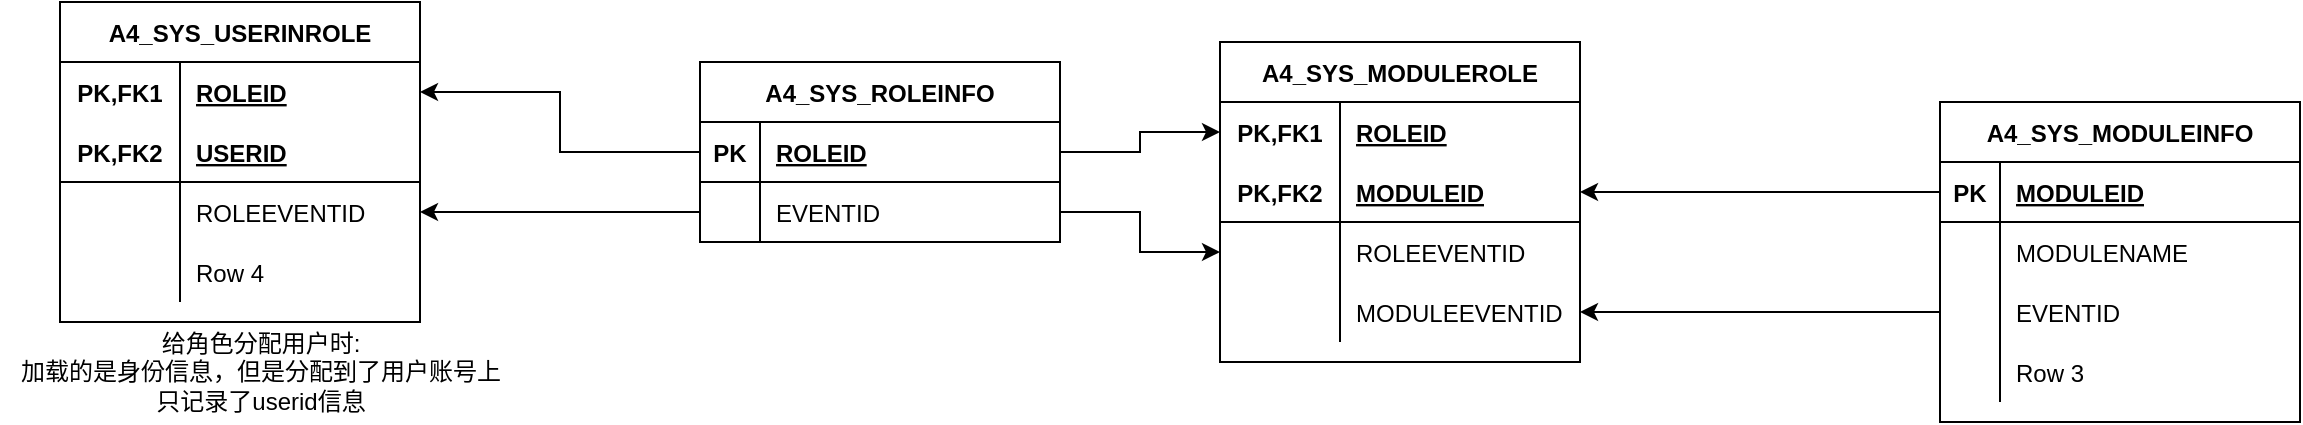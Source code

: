 <mxfile version="15.1.4" type="github">
  <diagram id="LfFuWhnvdSPOQBBMKqEx" name="Page-1">
    <mxGraphModel dx="2249" dy="761" grid="1" gridSize="10" guides="1" tooltips="1" connect="1" arrows="1" fold="1" page="1" pageScale="1" pageWidth="827" pageHeight="1169" math="0" shadow="0">
      <root>
        <mxCell id="0" />
        <mxCell id="1" parent="0" />
        <mxCell id="RHD-6Kkyox2Mu23NZGxg-42" value="A4_SYS_ROLEINFO" style="shape=table;startSize=30;container=1;collapsible=1;childLayout=tableLayout;fixedRows=1;rowLines=0;fontStyle=1;align=center;resizeLast=1;" vertex="1" parent="1">
          <mxGeometry x="200" y="310" width="180" height="90" as="geometry">
            <mxRectangle x="200" y="200" width="60" height="30" as="alternateBounds" />
          </mxGeometry>
        </mxCell>
        <mxCell id="RHD-6Kkyox2Mu23NZGxg-43" value="" style="shape=partialRectangle;collapsible=0;dropTarget=0;pointerEvents=0;fillColor=none;top=0;left=0;bottom=1;right=0;points=[[0,0.5],[1,0.5]];portConstraint=eastwest;" vertex="1" parent="RHD-6Kkyox2Mu23NZGxg-42">
          <mxGeometry y="30" width="180" height="30" as="geometry" />
        </mxCell>
        <mxCell id="RHD-6Kkyox2Mu23NZGxg-44" value="PK" style="shape=partialRectangle;connectable=0;fillColor=none;top=0;left=0;bottom=0;right=0;fontStyle=1;overflow=hidden;" vertex="1" parent="RHD-6Kkyox2Mu23NZGxg-43">
          <mxGeometry width="30" height="30" as="geometry" />
        </mxCell>
        <mxCell id="RHD-6Kkyox2Mu23NZGxg-45" value="ROLEID" style="shape=partialRectangle;connectable=0;fillColor=none;top=0;left=0;bottom=0;right=0;align=left;spacingLeft=6;fontStyle=5;overflow=hidden;" vertex="1" parent="RHD-6Kkyox2Mu23NZGxg-43">
          <mxGeometry x="30" width="150" height="30" as="geometry" />
        </mxCell>
        <mxCell id="RHD-6Kkyox2Mu23NZGxg-46" value="" style="shape=partialRectangle;collapsible=0;dropTarget=0;pointerEvents=0;fillColor=none;top=0;left=0;bottom=0;right=0;points=[[0,0.5],[1,0.5]];portConstraint=eastwest;" vertex="1" parent="RHD-6Kkyox2Mu23NZGxg-42">
          <mxGeometry y="60" width="180" height="30" as="geometry" />
        </mxCell>
        <mxCell id="RHD-6Kkyox2Mu23NZGxg-47" value="" style="shape=partialRectangle;connectable=0;fillColor=none;top=0;left=0;bottom=0;right=0;editable=1;overflow=hidden;" vertex="1" parent="RHD-6Kkyox2Mu23NZGxg-46">
          <mxGeometry width="30" height="30" as="geometry" />
        </mxCell>
        <mxCell id="RHD-6Kkyox2Mu23NZGxg-48" value="EVENTID" style="shape=partialRectangle;connectable=0;fillColor=none;top=0;left=0;bottom=0;right=0;align=left;spacingLeft=6;overflow=hidden;" vertex="1" parent="RHD-6Kkyox2Mu23NZGxg-46">
          <mxGeometry x="30" width="150" height="30" as="geometry" />
        </mxCell>
        <mxCell id="RHD-6Kkyox2Mu23NZGxg-68" value="A4_SYS_MODULEROLE" style="shape=table;startSize=30;container=1;collapsible=1;childLayout=tableLayout;fixedRows=1;rowLines=0;fontStyle=1;align=center;resizeLast=1;" vertex="1" parent="1">
          <mxGeometry x="460" y="300" width="180" height="160" as="geometry" />
        </mxCell>
        <mxCell id="RHD-6Kkyox2Mu23NZGxg-69" value="" style="shape=partialRectangle;collapsible=0;dropTarget=0;pointerEvents=0;fillColor=none;top=0;left=0;bottom=0;right=0;points=[[0,0.5],[1,0.5]];portConstraint=eastwest;" vertex="1" parent="RHD-6Kkyox2Mu23NZGxg-68">
          <mxGeometry y="30" width="180" height="30" as="geometry" />
        </mxCell>
        <mxCell id="RHD-6Kkyox2Mu23NZGxg-70" value="PK,FK1" style="shape=partialRectangle;connectable=0;fillColor=none;top=0;left=0;bottom=0;right=0;fontStyle=1;overflow=hidden;" vertex="1" parent="RHD-6Kkyox2Mu23NZGxg-69">
          <mxGeometry width="60" height="30" as="geometry" />
        </mxCell>
        <mxCell id="RHD-6Kkyox2Mu23NZGxg-71" value="ROLEID" style="shape=partialRectangle;connectable=0;fillColor=none;top=0;left=0;bottom=0;right=0;align=left;spacingLeft=6;fontStyle=5;overflow=hidden;" vertex="1" parent="RHD-6Kkyox2Mu23NZGxg-69">
          <mxGeometry x="60" width="120" height="30" as="geometry" />
        </mxCell>
        <mxCell id="RHD-6Kkyox2Mu23NZGxg-72" value="" style="shape=partialRectangle;collapsible=0;dropTarget=0;pointerEvents=0;fillColor=none;top=0;left=0;bottom=1;right=0;points=[[0,0.5],[1,0.5]];portConstraint=eastwest;" vertex="1" parent="RHD-6Kkyox2Mu23NZGxg-68">
          <mxGeometry y="60" width="180" height="30" as="geometry" />
        </mxCell>
        <mxCell id="RHD-6Kkyox2Mu23NZGxg-73" value="PK,FK2" style="shape=partialRectangle;connectable=0;fillColor=none;top=0;left=0;bottom=0;right=0;fontStyle=1;overflow=hidden;" vertex="1" parent="RHD-6Kkyox2Mu23NZGxg-72">
          <mxGeometry width="60" height="30" as="geometry" />
        </mxCell>
        <mxCell id="RHD-6Kkyox2Mu23NZGxg-74" value="MODULEID" style="shape=partialRectangle;connectable=0;fillColor=none;top=0;left=0;bottom=0;right=0;align=left;spacingLeft=6;fontStyle=5;overflow=hidden;" vertex="1" parent="RHD-6Kkyox2Mu23NZGxg-72">
          <mxGeometry x="60" width="120" height="30" as="geometry" />
        </mxCell>
        <mxCell id="RHD-6Kkyox2Mu23NZGxg-75" value="" style="shape=partialRectangle;collapsible=0;dropTarget=0;pointerEvents=0;fillColor=none;top=0;left=0;bottom=0;right=0;points=[[0,0.5],[1,0.5]];portConstraint=eastwest;" vertex="1" parent="RHD-6Kkyox2Mu23NZGxg-68">
          <mxGeometry y="90" width="180" height="30" as="geometry" />
        </mxCell>
        <mxCell id="RHD-6Kkyox2Mu23NZGxg-76" value="" style="shape=partialRectangle;connectable=0;fillColor=none;top=0;left=0;bottom=0;right=0;editable=1;overflow=hidden;" vertex="1" parent="RHD-6Kkyox2Mu23NZGxg-75">
          <mxGeometry width="60" height="30" as="geometry" />
        </mxCell>
        <mxCell id="RHD-6Kkyox2Mu23NZGxg-77" value="ROLEEVENTID" style="shape=partialRectangle;connectable=0;fillColor=none;top=0;left=0;bottom=0;right=0;align=left;spacingLeft=6;overflow=hidden;" vertex="1" parent="RHD-6Kkyox2Mu23NZGxg-75">
          <mxGeometry x="60" width="120" height="30" as="geometry" />
        </mxCell>
        <mxCell id="RHD-6Kkyox2Mu23NZGxg-78" value="" style="shape=partialRectangle;collapsible=0;dropTarget=0;pointerEvents=0;fillColor=none;top=0;left=0;bottom=0;right=0;points=[[0,0.5],[1,0.5]];portConstraint=eastwest;" vertex="1" parent="RHD-6Kkyox2Mu23NZGxg-68">
          <mxGeometry y="120" width="180" height="30" as="geometry" />
        </mxCell>
        <mxCell id="RHD-6Kkyox2Mu23NZGxg-79" value="" style="shape=partialRectangle;connectable=0;fillColor=none;top=0;left=0;bottom=0;right=0;editable=1;overflow=hidden;" vertex="1" parent="RHD-6Kkyox2Mu23NZGxg-78">
          <mxGeometry width="60" height="30" as="geometry" />
        </mxCell>
        <mxCell id="RHD-6Kkyox2Mu23NZGxg-80" value="MODULEEVENTID" style="shape=partialRectangle;connectable=0;fillColor=none;top=0;left=0;bottom=0;right=0;align=left;spacingLeft=6;overflow=hidden;" vertex="1" parent="RHD-6Kkyox2Mu23NZGxg-78">
          <mxGeometry x="60" width="120" height="30" as="geometry" />
        </mxCell>
        <mxCell id="RHD-6Kkyox2Mu23NZGxg-82" style="edgeStyle=orthogonalEdgeStyle;rounded=0;orthogonalLoop=1;jettySize=auto;html=1;exitX=1;exitY=0.5;exitDx=0;exitDy=0;" edge="1" parent="1" source="RHD-6Kkyox2Mu23NZGxg-46" target="RHD-6Kkyox2Mu23NZGxg-75">
          <mxGeometry relative="1" as="geometry" />
        </mxCell>
        <mxCell id="RHD-6Kkyox2Mu23NZGxg-83" value="A4_SYS_MODULEINFO" style="shape=table;startSize=30;container=1;collapsible=1;childLayout=tableLayout;fixedRows=1;rowLines=0;fontStyle=1;align=center;resizeLast=1;" vertex="1" parent="1">
          <mxGeometry x="820" y="330" width="180" height="160" as="geometry" />
        </mxCell>
        <mxCell id="RHD-6Kkyox2Mu23NZGxg-84" value="" style="shape=partialRectangle;collapsible=0;dropTarget=0;pointerEvents=0;fillColor=none;top=0;left=0;bottom=1;right=0;points=[[0,0.5],[1,0.5]];portConstraint=eastwest;" vertex="1" parent="RHD-6Kkyox2Mu23NZGxg-83">
          <mxGeometry y="30" width="180" height="30" as="geometry" />
        </mxCell>
        <mxCell id="RHD-6Kkyox2Mu23NZGxg-85" value="PK" style="shape=partialRectangle;connectable=0;fillColor=none;top=0;left=0;bottom=0;right=0;fontStyle=1;overflow=hidden;" vertex="1" parent="RHD-6Kkyox2Mu23NZGxg-84">
          <mxGeometry width="30" height="30" as="geometry" />
        </mxCell>
        <mxCell id="RHD-6Kkyox2Mu23NZGxg-86" value="MODULEID" style="shape=partialRectangle;connectable=0;fillColor=none;top=0;left=0;bottom=0;right=0;align=left;spacingLeft=6;fontStyle=5;overflow=hidden;" vertex="1" parent="RHD-6Kkyox2Mu23NZGxg-84">
          <mxGeometry x="30" width="150" height="30" as="geometry" />
        </mxCell>
        <mxCell id="RHD-6Kkyox2Mu23NZGxg-87" value="" style="shape=partialRectangle;collapsible=0;dropTarget=0;pointerEvents=0;fillColor=none;top=0;left=0;bottom=0;right=0;points=[[0,0.5],[1,0.5]];portConstraint=eastwest;" vertex="1" parent="RHD-6Kkyox2Mu23NZGxg-83">
          <mxGeometry y="60" width="180" height="30" as="geometry" />
        </mxCell>
        <mxCell id="RHD-6Kkyox2Mu23NZGxg-88" value="" style="shape=partialRectangle;connectable=0;fillColor=none;top=0;left=0;bottom=0;right=0;editable=1;overflow=hidden;" vertex="1" parent="RHD-6Kkyox2Mu23NZGxg-87">
          <mxGeometry width="30" height="30" as="geometry" />
        </mxCell>
        <mxCell id="RHD-6Kkyox2Mu23NZGxg-89" value="MODULENAME" style="shape=partialRectangle;connectable=0;fillColor=none;top=0;left=0;bottom=0;right=0;align=left;spacingLeft=6;overflow=hidden;" vertex="1" parent="RHD-6Kkyox2Mu23NZGxg-87">
          <mxGeometry x="30" width="150" height="30" as="geometry" />
        </mxCell>
        <mxCell id="RHD-6Kkyox2Mu23NZGxg-90" value="" style="shape=partialRectangle;collapsible=0;dropTarget=0;pointerEvents=0;fillColor=none;top=0;left=0;bottom=0;right=0;points=[[0,0.5],[1,0.5]];portConstraint=eastwest;" vertex="1" parent="RHD-6Kkyox2Mu23NZGxg-83">
          <mxGeometry y="90" width="180" height="30" as="geometry" />
        </mxCell>
        <mxCell id="RHD-6Kkyox2Mu23NZGxg-91" value="" style="shape=partialRectangle;connectable=0;fillColor=none;top=0;left=0;bottom=0;right=0;editable=1;overflow=hidden;" vertex="1" parent="RHD-6Kkyox2Mu23NZGxg-90">
          <mxGeometry width="30" height="30" as="geometry" />
        </mxCell>
        <mxCell id="RHD-6Kkyox2Mu23NZGxg-92" value="EVENTID" style="shape=partialRectangle;connectable=0;fillColor=none;top=0;left=0;bottom=0;right=0;align=left;spacingLeft=6;overflow=hidden;" vertex="1" parent="RHD-6Kkyox2Mu23NZGxg-90">
          <mxGeometry x="30" width="150" height="30" as="geometry" />
        </mxCell>
        <mxCell id="RHD-6Kkyox2Mu23NZGxg-93" value="" style="shape=partialRectangle;collapsible=0;dropTarget=0;pointerEvents=0;fillColor=none;top=0;left=0;bottom=0;right=0;points=[[0,0.5],[1,0.5]];portConstraint=eastwest;" vertex="1" parent="RHD-6Kkyox2Mu23NZGxg-83">
          <mxGeometry y="120" width="180" height="30" as="geometry" />
        </mxCell>
        <mxCell id="RHD-6Kkyox2Mu23NZGxg-94" value="" style="shape=partialRectangle;connectable=0;fillColor=none;top=0;left=0;bottom=0;right=0;editable=1;overflow=hidden;" vertex="1" parent="RHD-6Kkyox2Mu23NZGxg-93">
          <mxGeometry width="30" height="30" as="geometry" />
        </mxCell>
        <mxCell id="RHD-6Kkyox2Mu23NZGxg-95" value="Row 3" style="shape=partialRectangle;connectable=0;fillColor=none;top=0;left=0;bottom=0;right=0;align=left;spacingLeft=6;overflow=hidden;" vertex="1" parent="RHD-6Kkyox2Mu23NZGxg-93">
          <mxGeometry x="30" width="150" height="30" as="geometry" />
        </mxCell>
        <mxCell id="RHD-6Kkyox2Mu23NZGxg-97" style="edgeStyle=orthogonalEdgeStyle;rounded=0;orthogonalLoop=1;jettySize=auto;html=1;entryX=1;entryY=0.5;entryDx=0;entryDy=0;" edge="1" parent="1" source="RHD-6Kkyox2Mu23NZGxg-84" target="RHD-6Kkyox2Mu23NZGxg-72">
          <mxGeometry relative="1" as="geometry" />
        </mxCell>
        <mxCell id="RHD-6Kkyox2Mu23NZGxg-98" style="edgeStyle=orthogonalEdgeStyle;rounded=0;orthogonalLoop=1;jettySize=auto;html=1;exitX=0;exitY=0.5;exitDx=0;exitDy=0;entryX=1;entryY=0.5;entryDx=0;entryDy=0;" edge="1" parent="1" source="RHD-6Kkyox2Mu23NZGxg-90" target="RHD-6Kkyox2Mu23NZGxg-78">
          <mxGeometry relative="1" as="geometry" />
        </mxCell>
        <mxCell id="RHD-6Kkyox2Mu23NZGxg-112" value="A4_SYS_USERINROLE" style="shape=table;startSize=30;container=1;collapsible=1;childLayout=tableLayout;fixedRows=1;rowLines=0;fontStyle=1;align=center;resizeLast=1;" vertex="1" parent="1">
          <mxGeometry x="-120" y="280" width="180" height="160" as="geometry" />
        </mxCell>
        <mxCell id="RHD-6Kkyox2Mu23NZGxg-113" value="" style="shape=partialRectangle;collapsible=0;dropTarget=0;pointerEvents=0;fillColor=none;top=0;left=0;bottom=0;right=0;points=[[0,0.5],[1,0.5]];portConstraint=eastwest;" vertex="1" parent="RHD-6Kkyox2Mu23NZGxg-112">
          <mxGeometry y="30" width="180" height="30" as="geometry" />
        </mxCell>
        <mxCell id="RHD-6Kkyox2Mu23NZGxg-114" value="PK,FK1" style="shape=partialRectangle;connectable=0;fillColor=none;top=0;left=0;bottom=0;right=0;fontStyle=1;overflow=hidden;" vertex="1" parent="RHD-6Kkyox2Mu23NZGxg-113">
          <mxGeometry width="60" height="30" as="geometry" />
        </mxCell>
        <mxCell id="RHD-6Kkyox2Mu23NZGxg-115" value="ROLEID" style="shape=partialRectangle;connectable=0;fillColor=none;top=0;left=0;bottom=0;right=0;align=left;spacingLeft=6;fontStyle=5;overflow=hidden;" vertex="1" parent="RHD-6Kkyox2Mu23NZGxg-113">
          <mxGeometry x="60" width="120" height="30" as="geometry" />
        </mxCell>
        <mxCell id="RHD-6Kkyox2Mu23NZGxg-116" value="" style="shape=partialRectangle;collapsible=0;dropTarget=0;pointerEvents=0;fillColor=none;top=0;left=0;bottom=1;right=0;points=[[0,0.5],[1,0.5]];portConstraint=eastwest;" vertex="1" parent="RHD-6Kkyox2Mu23NZGxg-112">
          <mxGeometry y="60" width="180" height="30" as="geometry" />
        </mxCell>
        <mxCell id="RHD-6Kkyox2Mu23NZGxg-117" value="PK,FK2" style="shape=partialRectangle;connectable=0;fillColor=none;top=0;left=0;bottom=0;right=0;fontStyle=1;overflow=hidden;" vertex="1" parent="RHD-6Kkyox2Mu23NZGxg-116">
          <mxGeometry width="60" height="30" as="geometry" />
        </mxCell>
        <mxCell id="RHD-6Kkyox2Mu23NZGxg-118" value="USERID" style="shape=partialRectangle;connectable=0;fillColor=none;top=0;left=0;bottom=0;right=0;align=left;spacingLeft=6;fontStyle=5;overflow=hidden;" vertex="1" parent="RHD-6Kkyox2Mu23NZGxg-116">
          <mxGeometry x="60" width="120" height="30" as="geometry" />
        </mxCell>
        <mxCell id="RHD-6Kkyox2Mu23NZGxg-119" value="" style="shape=partialRectangle;collapsible=0;dropTarget=0;pointerEvents=0;fillColor=none;top=0;left=0;bottom=0;right=0;points=[[0,0.5],[1,0.5]];portConstraint=eastwest;" vertex="1" parent="RHD-6Kkyox2Mu23NZGxg-112">
          <mxGeometry y="90" width="180" height="30" as="geometry" />
        </mxCell>
        <mxCell id="RHD-6Kkyox2Mu23NZGxg-120" value="" style="shape=partialRectangle;connectable=0;fillColor=none;top=0;left=0;bottom=0;right=0;editable=1;overflow=hidden;" vertex="1" parent="RHD-6Kkyox2Mu23NZGxg-119">
          <mxGeometry width="60" height="30" as="geometry" />
        </mxCell>
        <mxCell id="RHD-6Kkyox2Mu23NZGxg-121" value="ROLEEVENTID" style="shape=partialRectangle;connectable=0;fillColor=none;top=0;left=0;bottom=0;right=0;align=left;spacingLeft=6;overflow=hidden;" vertex="1" parent="RHD-6Kkyox2Mu23NZGxg-119">
          <mxGeometry x="60" width="120" height="30" as="geometry" />
        </mxCell>
        <mxCell id="RHD-6Kkyox2Mu23NZGxg-122" value="" style="shape=partialRectangle;collapsible=0;dropTarget=0;pointerEvents=0;fillColor=none;top=0;left=0;bottom=0;right=0;points=[[0,0.5],[1,0.5]];portConstraint=eastwest;" vertex="1" parent="RHD-6Kkyox2Mu23NZGxg-112">
          <mxGeometry y="120" width="180" height="30" as="geometry" />
        </mxCell>
        <mxCell id="RHD-6Kkyox2Mu23NZGxg-123" value="" style="shape=partialRectangle;connectable=0;fillColor=none;top=0;left=0;bottom=0;right=0;editable=1;overflow=hidden;" vertex="1" parent="RHD-6Kkyox2Mu23NZGxg-122">
          <mxGeometry width="60" height="30" as="geometry" />
        </mxCell>
        <mxCell id="RHD-6Kkyox2Mu23NZGxg-124" value="Row 4" style="shape=partialRectangle;connectable=0;fillColor=none;top=0;left=0;bottom=0;right=0;align=left;spacingLeft=6;overflow=hidden;" vertex="1" parent="RHD-6Kkyox2Mu23NZGxg-122">
          <mxGeometry x="60" width="120" height="30" as="geometry" />
        </mxCell>
        <mxCell id="RHD-6Kkyox2Mu23NZGxg-128" style="edgeStyle=orthogonalEdgeStyle;rounded=0;orthogonalLoop=1;jettySize=auto;html=1;exitX=1;exitY=0.5;exitDx=0;exitDy=0;entryX=0;entryY=0.5;entryDx=0;entryDy=0;" edge="1" parent="1" source="RHD-6Kkyox2Mu23NZGxg-43" target="RHD-6Kkyox2Mu23NZGxg-69">
          <mxGeometry relative="1" as="geometry" />
        </mxCell>
        <mxCell id="RHD-6Kkyox2Mu23NZGxg-130" style="edgeStyle=orthogonalEdgeStyle;rounded=0;orthogonalLoop=1;jettySize=auto;html=1;exitX=0;exitY=0.5;exitDx=0;exitDy=0;entryX=1;entryY=0.5;entryDx=0;entryDy=0;" edge="1" parent="1" source="RHD-6Kkyox2Mu23NZGxg-43" target="RHD-6Kkyox2Mu23NZGxg-113">
          <mxGeometry relative="1" as="geometry" />
        </mxCell>
        <mxCell id="RHD-6Kkyox2Mu23NZGxg-131" style="edgeStyle=orthogonalEdgeStyle;rounded=0;orthogonalLoop=1;jettySize=auto;html=1;exitX=0;exitY=0.5;exitDx=0;exitDy=0;" edge="1" parent="1" source="RHD-6Kkyox2Mu23NZGxg-46" target="RHD-6Kkyox2Mu23NZGxg-119">
          <mxGeometry relative="1" as="geometry" />
        </mxCell>
        <mxCell id="RHD-6Kkyox2Mu23NZGxg-132" value="给角色分配用户时:&lt;br&gt;加载的是身份信息，但是分配到了用户账号上&lt;br&gt;只记录了userid信息&lt;br&gt;" style="text;html=1;resizable=0;autosize=1;align=center;verticalAlign=middle;points=[];fillColor=none;strokeColor=none;rounded=0;" vertex="1" parent="1">
          <mxGeometry x="-150" y="440" width="260" height="50" as="geometry" />
        </mxCell>
      </root>
    </mxGraphModel>
  </diagram>
</mxfile>

